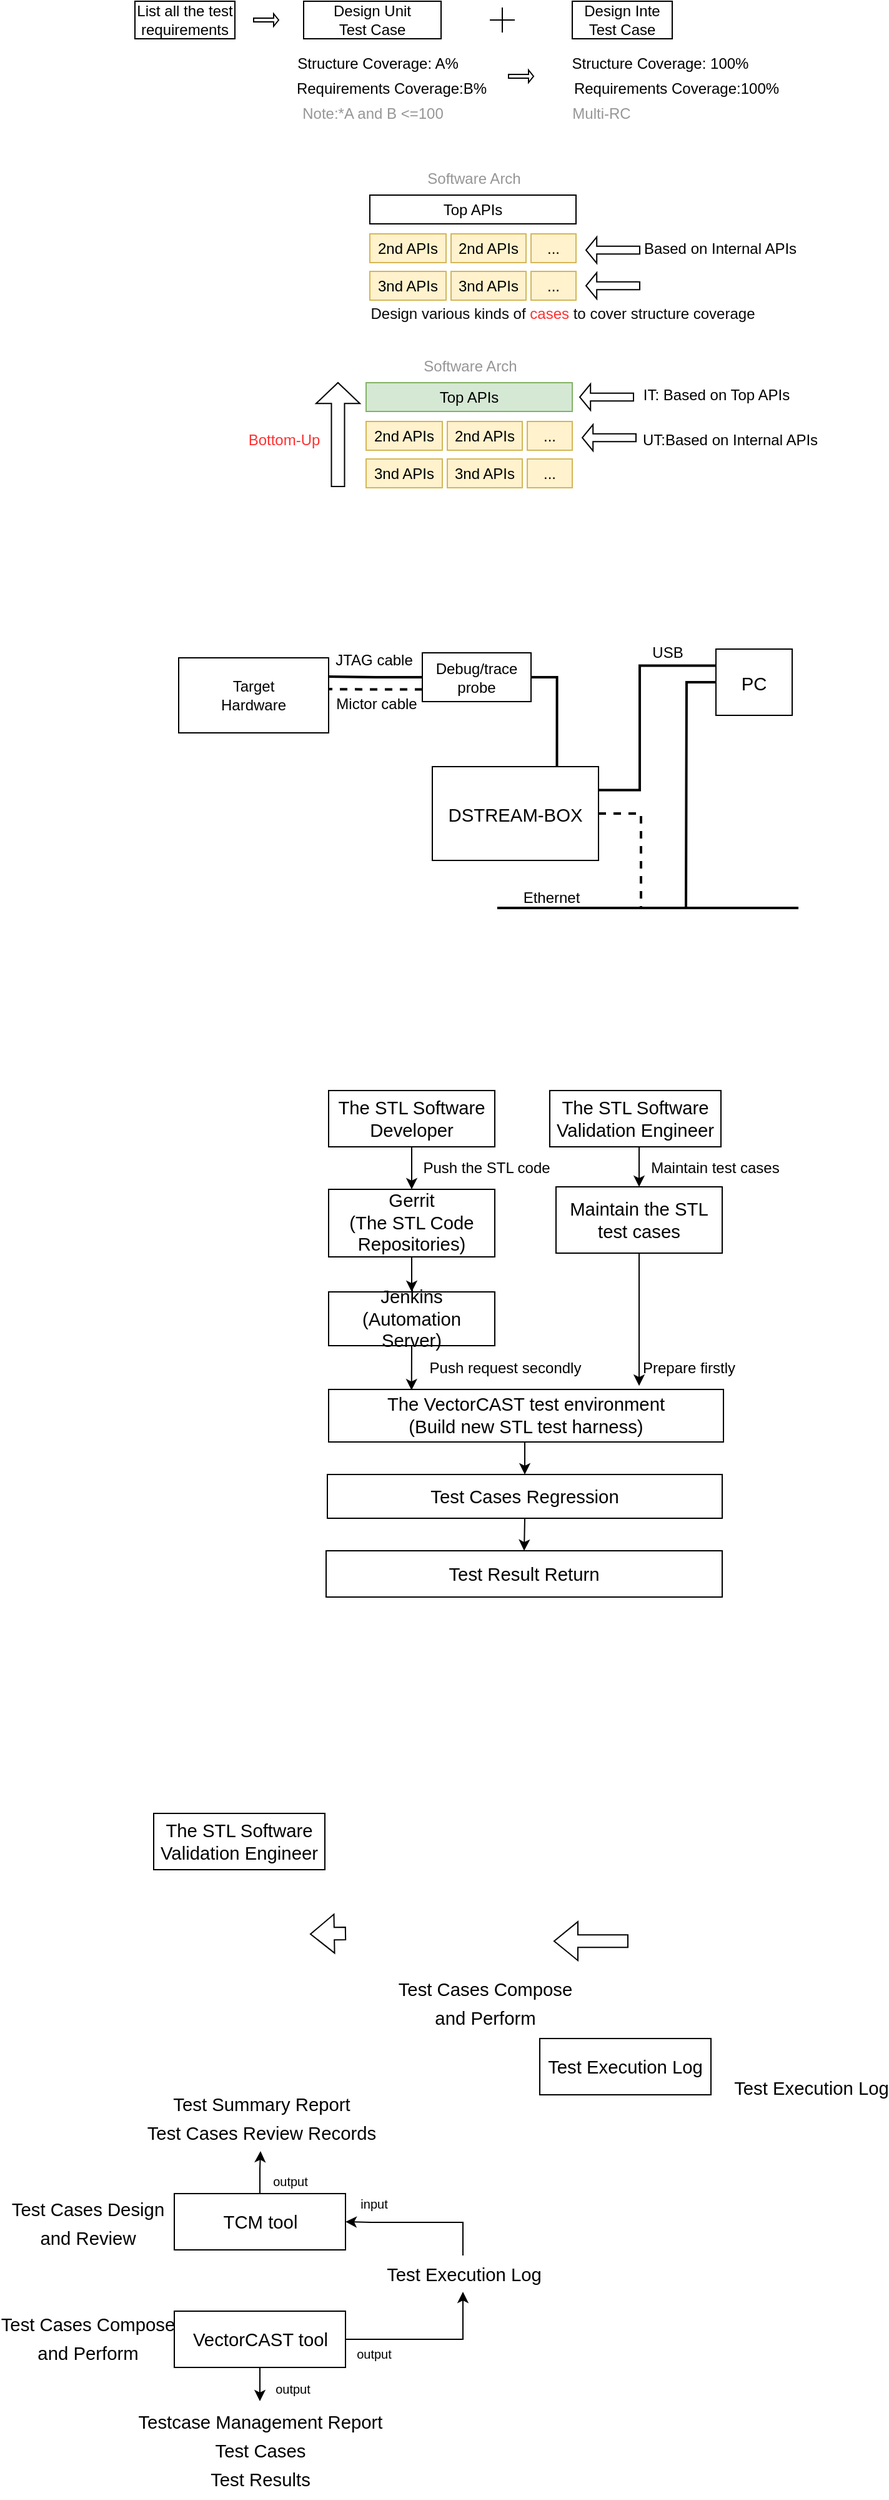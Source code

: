 <mxfile version="16.0.0" type="google"><diagram id="oy09lXRMjynWCzNEQapX" name="Page-1"><mxGraphModel dx="1038" dy="608" grid="0" gridSize="10" guides="1" tooltips="1" connect="1" arrows="1" fold="1" page="1" pageScale="1" pageWidth="827" pageHeight="1169" math="0" shadow="0"><root><mxCell id="0"/><mxCell id="1" parent="0"/><mxCell id="IGCuboJlOQ84SHBlrsgB-1" value="List all the test requirements" style="whiteSpace=wrap;html=1;rounded=0;" parent="1" vertex="1"><mxGeometry x="140" y="320" width="80" height="30" as="geometry"/></mxCell><mxCell id="IGCuboJlOQ84SHBlrsgB-2" value="Design Unit&lt;br&gt;Test Case" style="whiteSpace=wrap;html=1;rounded=0;" parent="1" vertex="1"><mxGeometry x="275" y="320" width="110" height="30" as="geometry"/></mxCell><mxCell id="IGCuboJlOQ84SHBlrsgB-4" value="Design Inte&lt;br&gt;Test Case" style="whiteSpace=wrap;html=1;rounded=0;" parent="1" vertex="1"><mxGeometry x="490" y="320" width="80" height="30" as="geometry"/></mxCell><mxCell id="IGCuboJlOQ84SHBlrsgB-5" value="Structure Coverage: A%" style="text;html=1;align=center;verticalAlign=middle;resizable=0;points=[];autosize=1;strokeColor=none;fillColor=none;rounded=0;" parent="1" vertex="1"><mxGeometry x="264" y="360" width="140" height="20" as="geometry"/></mxCell><mxCell id="IGCuboJlOQ84SHBlrsgB-10" value="" style="shape=singleArrow;direction=south;whiteSpace=wrap;html=1;rotation=-90;rounded=0;" parent="1" vertex="1"><mxGeometry x="444" y="370" width="10" height="20" as="geometry"/></mxCell><mxCell id="IGCuboJlOQ84SHBlrsgB-11" value="Requirements Coverage:B%" style="text;html=1;align=center;verticalAlign=middle;resizable=0;points=[];autosize=1;strokeColor=none;fillColor=none;rounded=0;" parent="1" vertex="1"><mxGeometry x="260" y="380" width="170" height="20" as="geometry"/></mxCell><mxCell id="IGCuboJlOQ84SHBlrsgB-14" value="" style="shape=cross;whiteSpace=wrap;html=1;size=0;rounded=0;" parent="1" vertex="1"><mxGeometry x="424" y="325" width="20" height="20" as="geometry"/></mxCell><mxCell id="IGCuboJlOQ84SHBlrsgB-17" value="" style="shape=singleArrow;direction=south;whiteSpace=wrap;html=1;rotation=-90;rounded=0;" parent="1" vertex="1"><mxGeometry x="240" y="325" width="10" height="20" as="geometry"/></mxCell><mxCell id="IGCuboJlOQ84SHBlrsgB-21" value="Structure Coverage: 100%" style="text;html=1;align=center;verticalAlign=middle;resizable=0;points=[];autosize=1;strokeColor=none;fillColor=none;rounded=0;" parent="1" vertex="1"><mxGeometry x="480" y="360" width="160" height="20" as="geometry"/></mxCell><mxCell id="IGCuboJlOQ84SHBlrsgB-22" value="Requirements Coverage:100%" style="text;html=1;align=center;verticalAlign=middle;resizable=0;points=[];autosize=1;strokeColor=none;fillColor=none;rounded=0;" parent="1" vertex="1"><mxGeometry x="483" y="380" width="180" height="20" as="geometry"/></mxCell><mxCell id="IGCuboJlOQ84SHBlrsgB-23" value="Note:*A and B &amp;lt;=100" style="text;html=1;align=center;verticalAlign=middle;resizable=0;points=[];autosize=1;strokeColor=none;fillColor=none;fontColor=#969696;rounded=0;" parent="1" vertex="1"><mxGeometry x="265" y="400" width="130" height="20" as="geometry"/></mxCell><mxCell id="IGCuboJlOQ84SHBlrsgB-24" value="Multi-RC" style="text;html=1;align=center;verticalAlign=middle;resizable=0;points=[];autosize=1;strokeColor=none;fillColor=none;fontColor=#969696;rounded=0;" parent="1" vertex="1"><mxGeometry x="483" y="400" width="60" height="20" as="geometry"/></mxCell><mxCell id="IGCuboJlOQ84SHBlrsgB-25" value="Top APIs" style="whiteSpace=wrap;html=1;rounded=0;" parent="1" vertex="1"><mxGeometry x="328" y="475" width="165" height="23" as="geometry"/></mxCell><mxCell id="IGCuboJlOQ84SHBlrsgB-26" value="2nd APIs" style="whiteSpace=wrap;html=1;rounded=0;fillColor=#fff2cc;strokeColor=#d6b656;" parent="1" vertex="1"><mxGeometry x="328" y="506" width="61" height="23" as="geometry"/></mxCell><mxCell id="IGCuboJlOQ84SHBlrsgB-27" value="2nd APIs" style="whiteSpace=wrap;html=1;rounded=0;fillColor=#fff2cc;strokeColor=#d6b656;" parent="1" vertex="1"><mxGeometry x="393" y="506" width="60" height="23" as="geometry"/></mxCell><mxCell id="IGCuboJlOQ84SHBlrsgB-28" value="..." style="whiteSpace=wrap;html=1;rounded=0;fillColor=#fff2cc;strokeColor=#d6b656;" parent="1" vertex="1"><mxGeometry x="457" y="506" width="36" height="23" as="geometry"/></mxCell><mxCell id="IGCuboJlOQ84SHBlrsgB-29" value="3nd APIs" style="whiteSpace=wrap;html=1;rounded=0;fillColor=#fff2cc;strokeColor=#d6b656;" parent="1" vertex="1"><mxGeometry x="328" y="536" width="61" height="23" as="geometry"/></mxCell><mxCell id="IGCuboJlOQ84SHBlrsgB-30" value="3nd APIs" style="whiteSpace=wrap;html=1;rounded=0;fillColor=#fff2cc;strokeColor=#d6b656;" parent="1" vertex="1"><mxGeometry x="393" y="536" width="60" height="23" as="geometry"/></mxCell><mxCell id="IGCuboJlOQ84SHBlrsgB-31" value="..." style="whiteSpace=wrap;html=1;rounded=0;fillColor=#fff2cc;strokeColor=#d6b656;" parent="1" vertex="1"><mxGeometry x="457" y="536" width="36" height="23" as="geometry"/></mxCell><mxCell id="IGCuboJlOQ84SHBlrsgB-32" value="" style="shape=singleArrow;direction=west;whiteSpace=wrap;html=1;fontColor=#969696;" parent="1" vertex="1"><mxGeometry x="501" y="508.5" width="43" height="21" as="geometry"/></mxCell><mxCell id="IGCuboJlOQ84SHBlrsgB-33" value="Based on Internal APIs" style="text;html=1;align=center;verticalAlign=middle;resizable=0;points=[];autosize=1;strokeColor=none;fillColor=none;rounded=0;" parent="1" vertex="1"><mxGeometry x="542" y="508.5" width="132" height="18" as="geometry"/></mxCell><mxCell id="IGCuboJlOQ84SHBlrsgB-37" value="Software Arch" style="text;html=1;align=center;verticalAlign=middle;resizable=0;points=[];autosize=1;strokeColor=none;fillColor=none;fontColor=#969696;" parent="1" vertex="1"><mxGeometry x="368" y="453" width="85" height="18" as="geometry"/></mxCell><mxCell id="IGCuboJlOQ84SHBlrsgB-38" value="&lt;div&gt;Design various kinds of &lt;font color=&quot;#ff3030&quot;&gt;cases&lt;/font&gt; to cover structure coverage&lt;/div&gt;" style="text;html=1;align=center;verticalAlign=middle;resizable=0;points=[];autosize=1;strokeColor=none;fillColor=none;fontColor=#080808;" parent="1" vertex="1"><mxGeometry x="323" y="561" width="317" height="18" as="geometry"/></mxCell><mxCell id="IGCuboJlOQ84SHBlrsgB-39" value="" style="shape=singleArrow;direction=west;whiteSpace=wrap;html=1;fontColor=#969696;" parent="1" vertex="1"><mxGeometry x="501" y="537" width="43" height="21" as="geometry"/></mxCell><mxCell id="IGCuboJlOQ84SHBlrsgB-41" value="Top APIs" style="whiteSpace=wrap;html=1;rounded=0;fillColor=#d5e8d4;strokeColor=#82b366;" parent="1" vertex="1"><mxGeometry x="325" y="625" width="165" height="23" as="geometry"/></mxCell><mxCell id="IGCuboJlOQ84SHBlrsgB-42" value="2nd APIs" style="whiteSpace=wrap;html=1;rounded=0;fillColor=#fff2cc;strokeColor=#d6b656;" parent="1" vertex="1"><mxGeometry x="325" y="656" width="61" height="23" as="geometry"/></mxCell><mxCell id="IGCuboJlOQ84SHBlrsgB-43" value="2nd APIs" style="whiteSpace=wrap;html=1;rounded=0;fillColor=#fff2cc;strokeColor=#d6b656;" parent="1" vertex="1"><mxGeometry x="390" y="656" width="60" height="23" as="geometry"/></mxCell><mxCell id="IGCuboJlOQ84SHBlrsgB-44" value="..." style="whiteSpace=wrap;html=1;rounded=0;fillColor=#fff2cc;strokeColor=#d6b656;" parent="1" vertex="1"><mxGeometry x="454" y="656" width="36" height="23" as="geometry"/></mxCell><mxCell id="IGCuboJlOQ84SHBlrsgB-45" value="3nd APIs" style="whiteSpace=wrap;html=1;rounded=0;fillColor=#fff2cc;strokeColor=#d6b656;" parent="1" vertex="1"><mxGeometry x="325" y="686" width="61" height="23" as="geometry"/></mxCell><mxCell id="IGCuboJlOQ84SHBlrsgB-46" value="3nd APIs" style="whiteSpace=wrap;html=1;rounded=0;fillColor=#fff2cc;strokeColor=#d6b656;" parent="1" vertex="1"><mxGeometry x="390" y="686" width="60" height="23" as="geometry"/></mxCell><mxCell id="IGCuboJlOQ84SHBlrsgB-47" value="..." style="whiteSpace=wrap;html=1;rounded=0;fillColor=#fff2cc;strokeColor=#d6b656;" parent="1" vertex="1"><mxGeometry x="454" y="686" width="36" height="23" as="geometry"/></mxCell><mxCell id="IGCuboJlOQ84SHBlrsgB-48" value="" style="shape=singleArrow;direction=west;whiteSpace=wrap;html=1;fontColor=#969696;" parent="1" vertex="1"><mxGeometry x="498" y="658.5" width="43" height="21" as="geometry"/></mxCell><mxCell id="IGCuboJlOQ84SHBlrsgB-49" value="UT:Based on Internal APIs" style="text;html=1;align=center;verticalAlign=middle;resizable=0;points=[];autosize=1;strokeColor=none;fillColor=none;rounded=0;" parent="1" vertex="1"><mxGeometry x="541" y="661.5" width="150" height="18" as="geometry"/></mxCell><mxCell id="IGCuboJlOQ84SHBlrsgB-50" value="Software Arch" style="text;html=1;align=center;verticalAlign=middle;resizable=0;points=[];autosize=1;strokeColor=none;fillColor=none;fontColor=#969696;" parent="1" vertex="1"><mxGeometry x="365" y="603" width="85" height="18" as="geometry"/></mxCell><mxCell id="IGCuboJlOQ84SHBlrsgB-52" value="" style="shape=singleArrow;direction=west;whiteSpace=wrap;html=1;fontColor=#969696;" parent="1" vertex="1"><mxGeometry x="496" y="626" width="43" height="21" as="geometry"/></mxCell><mxCell id="IGCuboJlOQ84SHBlrsgB-53" value="IT: Based on Top APIs" style="text;html=1;align=center;verticalAlign=middle;resizable=0;points=[];autosize=1;strokeColor=none;fillColor=none;rounded=0;" parent="1" vertex="1"><mxGeometry x="541" y="626" width="127" height="18" as="geometry"/></mxCell><mxCell id="IGCuboJlOQ84SHBlrsgB-54" value="" style="shape=singleArrow;direction=north;whiteSpace=wrap;html=1;fontColor=#FF3030;" parent="1" vertex="1"><mxGeometry x="285" y="625" width="35" height="83" as="geometry"/></mxCell><mxCell id="IGCuboJlOQ84SHBlrsgB-55" value="Bottom-Up" style="text;html=1;align=center;verticalAlign=middle;resizable=0;points=[];autosize=1;strokeColor=none;fillColor=none;fontColor=#FF3030;" parent="1" vertex="1"><mxGeometry x="225" y="661.5" width="67" height="18" as="geometry"/></mxCell><mxCell id="MCMIboUq_mJvWi1wT4GS-21" style="edgeStyle=orthogonalEdgeStyle;rounded=0;orthogonalLoop=1;jettySize=auto;html=1;exitX=1;exitY=0.5;exitDx=0;exitDy=0;startArrow=none;startFill=0;endArrow=none;endFill=0;strokeWidth=2;dashed=1;" parent="1" source="MCMIboUq_mJvWi1wT4GS-5" edge="1"><mxGeometry relative="1" as="geometry"><mxPoint x="545" y="1044" as="targetPoint"/><Array as="points"><mxPoint x="545" y="970"/></Array></mxGeometry></mxCell><mxCell id="MCMIboUq_mJvWi1wT4GS-5" value="&lt;span lang=&quot;EN-GB&quot; style=&quot;font-size: 11pt ; font-family: &amp;#34;gill sans mt&amp;#34; , sans-serif&quot;&gt;DSTREAM-BOX&lt;/span&gt;&lt;span style=&quot;font-size: medium&quot;&gt;&lt;/span&gt;" style="rounded=0;whiteSpace=wrap;html=1;" parent="1" vertex="1"><mxGeometry x="378" y="932" width="133" height="75" as="geometry"/></mxCell><mxCell id="MCMIboUq_mJvWi1wT4GS-8" value="JTAG cable" style="text;html=1;align=center;verticalAlign=middle;resizable=0;points=[];autosize=1;strokeColor=none;fillColor=none;" parent="1" vertex="1"><mxGeometry x="295" y="838" width="72" height="18" as="geometry"/></mxCell><mxCell id="MCMIboUq_mJvWi1wT4GS-10" value="USB" style="text;html=1;align=center;verticalAlign=middle;resizable=0;points=[];autosize=1;strokeColor=none;fillColor=none;" parent="1" vertex="1"><mxGeometry x="548" y="832" width="35" height="18" as="geometry"/></mxCell><mxCell id="MCMIboUq_mJvWi1wT4GS-23" style="edgeStyle=orthogonalEdgeStyle;rounded=0;orthogonalLoop=1;jettySize=auto;html=1;exitX=1;exitY=0.5;exitDx=0;exitDy=0;entryX=0.75;entryY=0;entryDx=0;entryDy=0;startArrow=none;startFill=0;endArrow=none;endFill=0;strokeWidth=2;" parent="1" source="MCMIboUq_mJvWi1wT4GS-13" target="MCMIboUq_mJvWi1wT4GS-5" edge="1"><mxGeometry relative="1" as="geometry"/></mxCell><mxCell id="MCMIboUq_mJvWi1wT4GS-24" style="edgeStyle=orthogonalEdgeStyle;rounded=0;orthogonalLoop=1;jettySize=auto;html=1;exitX=0;exitY=0.5;exitDx=0;exitDy=0;entryX=1;entryY=0.25;entryDx=0;entryDy=0;startArrow=none;startFill=0;endArrow=none;endFill=0;strokeWidth=2;" parent="1" source="MCMIboUq_mJvWi1wT4GS-13" target="MCMIboUq_mJvWi1wT4GS-14" edge="1"><mxGeometry relative="1" as="geometry"/></mxCell><mxCell id="MCMIboUq_mJvWi1wT4GS-27" style="edgeStyle=orthogonalEdgeStyle;rounded=0;orthogonalLoop=1;jettySize=auto;html=1;exitX=0;exitY=0.75;exitDx=0;exitDy=0;entryX=0.996;entryY=0.417;entryDx=0;entryDy=0;entryPerimeter=0;dashed=1;startArrow=none;startFill=0;endArrow=none;endFill=0;strokeWidth=2;" parent="1" source="MCMIboUq_mJvWi1wT4GS-13" target="MCMIboUq_mJvWi1wT4GS-14" edge="1"><mxGeometry relative="1" as="geometry"/></mxCell><mxCell id="MCMIboUq_mJvWi1wT4GS-13" value="Debug/trace&lt;br&gt;probe" style="rounded=0;whiteSpace=wrap;html=1;" parent="1" vertex="1"><mxGeometry x="370" y="841" width="87" height="39" as="geometry"/></mxCell><mxCell id="MCMIboUq_mJvWi1wT4GS-14" value="Target&lt;br&gt;Hardware" style="rounded=0;whiteSpace=wrap;html=1;" parent="1" vertex="1"><mxGeometry x="175" y="845" width="120" height="60" as="geometry"/></mxCell><mxCell id="MCMIboUq_mJvWi1wT4GS-18" style="edgeStyle=orthogonalEdgeStyle;rounded=0;orthogonalLoop=1;jettySize=auto;html=1;exitX=0;exitY=0.25;exitDx=0;exitDy=0;entryX=1;entryY=0.25;entryDx=0;entryDy=0;startArrow=none;startFill=0;strokeWidth=2;endArrow=none;endFill=0;" parent="1" source="MCMIboUq_mJvWi1wT4GS-15" target="MCMIboUq_mJvWi1wT4GS-5" edge="1"><mxGeometry relative="1" as="geometry"><Array as="points"><mxPoint x="544" y="851"/><mxPoint x="544" y="951"/></Array></mxGeometry></mxCell><mxCell id="MCMIboUq_mJvWi1wT4GS-22" style="edgeStyle=orthogonalEdgeStyle;rounded=0;orthogonalLoop=1;jettySize=auto;html=1;exitX=0;exitY=0.5;exitDx=0;exitDy=0;startArrow=none;startFill=0;endArrow=none;endFill=0;strokeWidth=2;" parent="1" source="MCMIboUq_mJvWi1wT4GS-15" edge="1"><mxGeometry relative="1" as="geometry"><mxPoint x="581" y="1044" as="targetPoint"/></mxGeometry></mxCell><mxCell id="MCMIboUq_mJvWi1wT4GS-15" value="&lt;span lang=&quot;EN-GB&quot; style=&quot;font-size: 11pt ; font-family: &amp;#34;gill sans mt&amp;#34; , sans-serif&quot;&gt;PC&lt;/span&gt;&lt;span style=&quot;font-size: medium&quot;&gt;&lt;/span&gt;" style="rounded=0;whiteSpace=wrap;html=1;" parent="1" vertex="1"><mxGeometry x="605" y="838" width="61" height="53" as="geometry"/></mxCell><mxCell id="MCMIboUq_mJvWi1wT4GS-20" value="" style="endArrow=none;html=1;rounded=0;strokeWidth=2;" parent="1" edge="1"><mxGeometry width="50" height="50" relative="1" as="geometry"><mxPoint x="430" y="1045" as="sourcePoint"/><mxPoint x="671" y="1045" as="targetPoint"/></mxGeometry></mxCell><mxCell id="MCMIboUq_mJvWi1wT4GS-25" value="Ethernet" style="text;html=1;align=center;verticalAlign=middle;resizable=0;points=[];autosize=1;strokeColor=none;fillColor=none;" parent="1" vertex="1"><mxGeometry x="445" y="1028" width="55" height="18" as="geometry"/></mxCell><mxCell id="MCMIboUq_mJvWi1wT4GS-28" value="Mictor cable" style="text;html=1;align=center;verticalAlign=middle;resizable=0;points=[];autosize=1;strokeColor=none;fillColor=none;" parent="1" vertex="1"><mxGeometry x="295" y="873" width="75" height="18" as="geometry"/></mxCell><mxCell id="rV7wIZwGSZ-4ne9wKSz7-15" style="edgeStyle=orthogonalEdgeStyle;rounded=0;orthogonalLoop=1;jettySize=auto;html=1;exitX=0.5;exitY=1;exitDx=0;exitDy=0;" parent="1" source="rV7wIZwGSZ-4ne9wKSz7-1" target="rV7wIZwGSZ-4ne9wKSz7-4" edge="1"><mxGeometry relative="1" as="geometry"/></mxCell><mxCell id="rV7wIZwGSZ-4ne9wKSz7-1" value="&lt;font face=&quot;gill sans mt, sans-serif&quot;&gt;&lt;span style=&quot;font-size: 14.667px&quot;&gt;Gerrit&lt;br&gt;(The STL Code Repositories)&lt;/span&gt;&lt;/font&gt;" style="rounded=0;whiteSpace=wrap;html=1;" parent="1" vertex="1"><mxGeometry x="295" y="1270" width="133" height="54" as="geometry"/></mxCell><mxCell id="rV7wIZwGSZ-4ne9wKSz7-13" style="edgeStyle=orthogonalEdgeStyle;rounded=0;orthogonalLoop=1;jettySize=auto;html=1;exitX=0.5;exitY=1;exitDx=0;exitDy=0;entryX=0.5;entryY=0;entryDx=0;entryDy=0;" parent="1" source="rV7wIZwGSZ-4ne9wKSz7-2" target="rV7wIZwGSZ-4ne9wKSz7-1" edge="1"><mxGeometry relative="1" as="geometry"/></mxCell><mxCell id="rV7wIZwGSZ-4ne9wKSz7-2" value="&lt;font face=&quot;gill sans mt, sans-serif&quot;&gt;&lt;span style=&quot;font-size: 14.667px&quot;&gt;The STL Software Developer&lt;/span&gt;&lt;/font&gt;" style="rounded=0;whiteSpace=wrap;html=1;" parent="1" vertex="1"><mxGeometry x="295" y="1191" width="133" height="45" as="geometry"/></mxCell><mxCell id="rV7wIZwGSZ-4ne9wKSz7-30" style="edgeStyle=orthogonalEdgeStyle;rounded=0;orthogonalLoop=1;jettySize=auto;html=1;exitX=0.5;exitY=1;exitDx=0;exitDy=0;entryX=0.21;entryY=0.015;entryDx=0;entryDy=0;entryPerimeter=0;" parent="1" source="rV7wIZwGSZ-4ne9wKSz7-4" target="rV7wIZwGSZ-4ne9wKSz7-5" edge="1"><mxGeometry relative="1" as="geometry"/></mxCell><mxCell id="rV7wIZwGSZ-4ne9wKSz7-4" value="&lt;font face=&quot;gill sans mt, sans-serif&quot;&gt;&lt;span style=&quot;font-size: 14.667px&quot;&gt;Jenkins &lt;br&gt;(Automation Server&lt;/span&gt;&lt;span style=&quot;font-size: 14.667px&quot;&gt;)&lt;/span&gt;&lt;/font&gt;" style="rounded=0;whiteSpace=wrap;html=1;" parent="1" vertex="1"><mxGeometry x="295" y="1352" width="133" height="43" as="geometry"/></mxCell><mxCell id="rV7wIZwGSZ-4ne9wKSz7-21" style="edgeStyle=orthogonalEdgeStyle;rounded=0;orthogonalLoop=1;jettySize=auto;html=1;exitX=0.5;exitY=1;exitDx=0;exitDy=0;entryX=0.5;entryY=0;entryDx=0;entryDy=0;" parent="1" source="rV7wIZwGSZ-4ne9wKSz7-5" target="rV7wIZwGSZ-4ne9wKSz7-8" edge="1"><mxGeometry relative="1" as="geometry"/></mxCell><mxCell id="rV7wIZwGSZ-4ne9wKSz7-5" value="&lt;font face=&quot;gill sans mt, sans-serif&quot;&gt;&lt;span style=&quot;font-size: 14.667px&quot;&gt;The VectorCAST test environment&lt;br&gt;(Build new STL test harness)&lt;br&gt;&lt;/span&gt;&lt;/font&gt;" style="rounded=0;whiteSpace=wrap;html=1;" parent="1" vertex="1"><mxGeometry x="295" y="1430" width="316" height="42" as="geometry"/></mxCell><mxCell id="rV7wIZwGSZ-4ne9wKSz7-25" style="edgeStyle=orthogonalEdgeStyle;rounded=0;orthogonalLoop=1;jettySize=auto;html=1;exitX=0.5;exitY=1;exitDx=0;exitDy=0;entryX=0.5;entryY=0;entryDx=0;entryDy=0;" parent="1" source="rV7wIZwGSZ-4ne9wKSz7-8" target="rV7wIZwGSZ-4ne9wKSz7-22" edge="1"><mxGeometry relative="1" as="geometry"/></mxCell><mxCell id="rV7wIZwGSZ-4ne9wKSz7-8" value="&lt;font face=&quot;gill sans mt, sans-serif&quot;&gt;&lt;span style=&quot;font-size: 14.667px&quot;&gt;Test Cases Regression&lt;br&gt;&lt;/span&gt;&lt;/font&gt;" style="rounded=0;whiteSpace=wrap;html=1;" parent="1" vertex="1"><mxGeometry x="294" y="1498" width="316" height="35" as="geometry"/></mxCell><mxCell id="rV7wIZwGSZ-4ne9wKSz7-14" style="edgeStyle=orthogonalEdgeStyle;rounded=0;orthogonalLoop=1;jettySize=auto;html=1;exitX=0.5;exitY=1;exitDx=0;exitDy=0;entryX=0.5;entryY=0;entryDx=0;entryDy=0;" parent="1" source="rV7wIZwGSZ-4ne9wKSz7-10" target="rV7wIZwGSZ-4ne9wKSz7-12" edge="1"><mxGeometry relative="1" as="geometry"/></mxCell><mxCell id="rV7wIZwGSZ-4ne9wKSz7-10" value="&lt;font face=&quot;gill sans mt, sans-serif&quot;&gt;&lt;span style=&quot;font-size: 14.667px&quot;&gt;The STL Software Validation Engineer&lt;/span&gt;&lt;/font&gt;" style="rounded=0;whiteSpace=wrap;html=1;" parent="1" vertex="1"><mxGeometry x="472" y="1191" width="137" height="45" as="geometry"/></mxCell><mxCell id="rV7wIZwGSZ-4ne9wKSz7-20" style="edgeStyle=orthogonalEdgeStyle;rounded=0;orthogonalLoop=1;jettySize=auto;html=1;exitX=0.5;exitY=1;exitDx=0;exitDy=0;entryX=0.797;entryY=-0.021;entryDx=0;entryDy=0;entryPerimeter=0;" parent="1" source="rV7wIZwGSZ-4ne9wKSz7-12" edge="1"><mxGeometry relative="1" as="geometry"><mxPoint x="543.514" y="1427.118" as="targetPoint"/></mxGeometry></mxCell><mxCell id="rV7wIZwGSZ-4ne9wKSz7-12" value="&lt;font face=&quot;gill sans mt, sans-serif&quot;&gt;&lt;span style=&quot;font-size: 14.667px&quot;&gt;Maintain the STL test cases&lt;/span&gt;&lt;/font&gt;" style="rounded=0;whiteSpace=wrap;html=1;" parent="1" vertex="1"><mxGeometry x="477" y="1268" width="133" height="53" as="geometry"/></mxCell><mxCell id="rV7wIZwGSZ-4ne9wKSz7-22" value="&lt;font face=&quot;gill sans mt, sans-serif&quot;&gt;&lt;span style=&quot;font-size: 14.667px&quot;&gt;Test Result Return&lt;br&gt;&lt;/span&gt;&lt;/font&gt;" style="rounded=0;whiteSpace=wrap;html=1;" parent="1" vertex="1"><mxGeometry x="293" y="1559" width="317" height="37" as="geometry"/></mxCell><mxCell id="rV7wIZwGSZ-4ne9wKSz7-26" value="Prepare firstly" style="text;html=1;align=center;verticalAlign=middle;resizable=0;points=[];autosize=1;strokeColor=none;fillColor=none;" parent="1" vertex="1"><mxGeometry x="541" y="1404" width="84" height="18" as="geometry"/></mxCell><mxCell id="rV7wIZwGSZ-4ne9wKSz7-27" value="Push request secondly" style="text;html=1;align=center;verticalAlign=middle;resizable=0;points=[];autosize=1;strokeColor=none;fillColor=none;" parent="1" vertex="1"><mxGeometry x="370" y="1404" width="132" height="18" as="geometry"/></mxCell><mxCell id="rV7wIZwGSZ-4ne9wKSz7-28" value="Push the STL code" style="text;html=1;align=center;verticalAlign=middle;resizable=0;points=[];autosize=1;strokeColor=none;fillColor=none;" parent="1" vertex="1"><mxGeometry x="365" y="1244" width="112" height="18" as="geometry"/></mxCell><mxCell id="rV7wIZwGSZ-4ne9wKSz7-29" value="Maintain test cases" style="text;html=1;align=center;verticalAlign=middle;resizable=0;points=[];autosize=1;strokeColor=none;fillColor=none;" parent="1" vertex="1"><mxGeometry x="548" y="1244" width="112" height="18" as="geometry"/></mxCell><mxCell id="rV7wIZwGSZ-4ne9wKSz7-32" value="&lt;font face=&quot;gill sans mt, sans-serif&quot;&gt;&lt;span style=&quot;font-size: 14.667px&quot;&gt;The STL Software Validation Engineer&lt;/span&gt;&lt;/font&gt;" style="rounded=0;whiteSpace=wrap;html=1;" parent="1" vertex="1"><mxGeometry x="155" y="1769" width="137" height="45" as="geometry"/></mxCell><mxCell id="rV7wIZwGSZ-4ne9wKSz7-110" style="edgeStyle=orthogonalEdgeStyle;rounded=0;orthogonalLoop=1;jettySize=auto;html=1;exitX=1;exitY=0.5;exitDx=0;exitDy=0;fontSize=19;" parent="1" source="rV7wIZwGSZ-4ne9wKSz7-33" target="rV7wIZwGSZ-4ne9wKSz7-96" edge="1"><mxGeometry relative="1" as="geometry"/></mxCell><mxCell id="rV7wIZwGSZ-4ne9wKSz7-115" style="edgeStyle=orthogonalEdgeStyle;rounded=0;orthogonalLoop=1;jettySize=auto;html=1;exitX=0.5;exitY=1;exitDx=0;exitDy=0;fontSize=19;" parent="1" source="rV7wIZwGSZ-4ne9wKSz7-33" target="rV7wIZwGSZ-4ne9wKSz7-98" edge="1"><mxGeometry relative="1" as="geometry"/></mxCell><mxCell id="rV7wIZwGSZ-4ne9wKSz7-33" value="&lt;font face=&quot;gill sans mt, sans-serif&quot;&gt;&lt;span style=&quot;font-size: 14.667px&quot;&gt;VectorCAST tool&lt;/span&gt;&lt;/font&gt;" style="rounded=0;whiteSpace=wrap;html=1;" parent="1" vertex="1"><mxGeometry x="171.5" y="2167" width="137" height="45" as="geometry"/></mxCell><mxCell id="rV7wIZwGSZ-4ne9wKSz7-42" value="&lt;font face=&quot;gill sans mt, sans-serif&quot;&gt;&lt;span style=&quot;font-size: 14.667px&quot;&gt;Test Execution Log&lt;/span&gt;&lt;/font&gt;" style="rounded=0;whiteSpace=wrap;html=1;" parent="1" vertex="1"><mxGeometry x="464" y="1949" width="137" height="45" as="geometry"/></mxCell><mxCell id="rV7wIZwGSZ-4ne9wKSz7-116" style="edgeStyle=orthogonalEdgeStyle;rounded=0;orthogonalLoop=1;jettySize=auto;html=1;exitX=0.5;exitY=0;exitDx=0;exitDy=0;fontSize=19;" parent="1" source="rV7wIZwGSZ-4ne9wKSz7-66" target="rV7wIZwGSZ-4ne9wKSz7-107" edge="1"><mxGeometry relative="1" as="geometry"/></mxCell><mxCell id="rV7wIZwGSZ-4ne9wKSz7-66" value="&lt;font face=&quot;gill sans mt, sans-serif&quot;&gt;&lt;span style=&quot;font-size: 14.667px&quot;&gt;TCM tool&lt;/span&gt;&lt;/font&gt;" style="rounded=0;whiteSpace=wrap;html=1;" parent="1" vertex="1"><mxGeometry x="171.5" y="2073" width="137" height="45" as="geometry"/></mxCell><mxCell id="rV7wIZwGSZ-4ne9wKSz7-70" value="&lt;span style=&quot;font-family: &amp;#34;gill sans mt&amp;#34; , sans-serif ; font-size: 14.667px&quot;&gt;Test Execution Log&lt;/span&gt;" style="text;html=1;align=center;verticalAlign=middle;resizable=0;points=[];autosize=1;strokeColor=none;fillColor=none;fontSize=19;" parent="1" vertex="1"><mxGeometry x="619" y="1973" width="123" height="29" as="geometry"/></mxCell><mxCell id="rV7wIZwGSZ-4ne9wKSz7-73" value="&lt;span style=&quot;font-family: &amp;#34;gill sans mt&amp;#34; , sans-serif ; font-size: 14.667px&quot;&gt;Test Cases Compose &lt;br&gt;and Perform&lt;/span&gt;" style="text;html=1;align=center;verticalAlign=middle;resizable=0;points=[];autosize=1;strokeColor=none;fillColor=none;fontSize=19;" parent="1" vertex="1"><mxGeometry x="352.5" y="1893" width="135" height="54" as="geometry"/></mxCell><mxCell id="rV7wIZwGSZ-4ne9wKSz7-74" value="" style="shape=flexArrow;endArrow=classic;html=1;rounded=0;" parent="1" edge="1"><mxGeometry width="50" height="50" relative="1" as="geometry"><mxPoint x="535" y="1871.08" as="sourcePoint"/><mxPoint x="475.0" y="1871.08" as="targetPoint"/></mxGeometry></mxCell><mxCell id="rV7wIZwGSZ-4ne9wKSz7-79" value="" style="shape=flexArrow;endArrow=classic;html=1;rounded=0;" parent="1" edge="1"><mxGeometry width="50" height="50" relative="1" as="geometry"><mxPoint x="309" y="1865" as="sourcePoint"/><mxPoint x="280" y="1865.5" as="targetPoint"/></mxGeometry></mxCell><mxCell id="rV7wIZwGSZ-4ne9wKSz7-111" style="edgeStyle=orthogonalEdgeStyle;rounded=0;orthogonalLoop=1;jettySize=auto;html=1;entryX=1;entryY=0.5;entryDx=0;entryDy=0;fontSize=19;" parent="1" source="rV7wIZwGSZ-4ne9wKSz7-96" target="rV7wIZwGSZ-4ne9wKSz7-66" edge="1"><mxGeometry relative="1" as="geometry"><Array as="points"><mxPoint x="403" y="2096"/><mxPoint x="329" y="2096"/></Array></mxGeometry></mxCell><mxCell id="rV7wIZwGSZ-4ne9wKSz7-96" value="&lt;font face=&quot;gill sans mt, sans-serif&quot;&gt;&lt;span style=&quot;font-size: 14.667px&quot;&gt;Test Execution Log&lt;/span&gt;&lt;/font&gt;" style="text;html=1;align=center;verticalAlign=middle;resizable=0;points=[];autosize=1;strokeColor=none;fillColor=none;fontSize=19;" parent="1" vertex="1"><mxGeometry x="341" y="2122.5" width="123" height="29" as="geometry"/></mxCell><mxCell id="rV7wIZwGSZ-4ne9wKSz7-98" value="&lt;span lang=&quot;EN-GB&quot;&gt;&lt;div&gt;&lt;font face=&quot;gill sans mt, sans-serif&quot;&gt;&lt;span style=&quot;font-size: 14.667px&quot;&gt;Testcase Management Report&lt;/span&gt;&lt;/font&gt;&lt;/div&gt;&lt;font face=&quot;gill sans mt, sans-serif&quot;&gt;&lt;span style=&quot;font-size: 11pt&quot;&gt;Test Cases&lt;br&gt;Test Results&lt;br&gt;&lt;/span&gt;&lt;/font&gt;&lt;/span&gt;" style="text;html=1;align=center;verticalAlign=middle;resizable=0;points=[];autosize=1;strokeColor=none;fillColor=none;fontSize=19;" parent="1" vertex="1"><mxGeometry x="147.5" y="2239" width="185" height="78" as="geometry"/></mxCell><mxCell id="rV7wIZwGSZ-4ne9wKSz7-100" value="&lt;span lang=&quot;EN-GB&quot; style=&quot;font-size: 11.0pt ; font-family: &amp;#34;gill sans mt&amp;#34; , sans-serif&quot;&gt;Test Cases Compose&lt;br&gt;and Perform&lt;br&gt;&lt;/span&gt;" style="text;html=1;align=center;verticalAlign=middle;resizable=0;points=[];autosize=1;strokeColor=none;fillColor=none;fontSize=19;" parent="1" vertex="1"><mxGeometry x="34" y="2160.5" width="135" height="54" as="geometry"/></mxCell><mxCell id="rV7wIZwGSZ-4ne9wKSz7-102" value="&lt;span lang=&quot;EN-GB&quot; style=&quot;font-size: 11.0pt ; font-family: &amp;#34;gill sans mt&amp;#34; , sans-serif&quot;&gt;Test Cases Design &lt;br&gt;and Review&lt;/span&gt;" style="text;html=1;align=center;verticalAlign=middle;resizable=0;points=[];autosize=1;strokeColor=none;fillColor=none;fontSize=19;" parent="1" vertex="1"><mxGeometry x="42.5" y="2068.5" width="118" height="54" as="geometry"/></mxCell><mxCell id="rV7wIZwGSZ-4ne9wKSz7-107" value="&lt;span style=&quot;font-family: &amp;#34;gill sans mt&amp;#34; , sans-serif ; font-size: 14.667px&quot;&gt;Test Summary Report&lt;/span&gt;&lt;font face=&quot;gill sans mt, sans-serif&quot;&gt;&lt;span style=&quot;font-size: 14.667px&quot;&gt;&lt;br&gt;Test Cases Review Records&lt;br&gt;&lt;/span&gt;&lt;/font&gt;" style="text;html=1;align=center;verticalAlign=middle;resizable=0;points=[];autosize=1;strokeColor=none;fillColor=none;fontSize=19;" parent="1" vertex="1"><mxGeometry x="154" y="1985" width="173" height="54" as="geometry"/></mxCell><mxCell id="rV7wIZwGSZ-4ne9wKSz7-117" value="output" style="text;html=1;align=center;verticalAlign=middle;resizable=0;points=[];autosize=1;strokeColor=none;fillColor=none;fontSize=10;" parent="1" vertex="1"><mxGeometry x="243.5" y="2221" width="44" height="16" as="geometry"/></mxCell><mxCell id="rV7wIZwGSZ-4ne9wKSz7-118" value="output" style="text;html=1;align=center;verticalAlign=middle;resizable=0;points=[];autosize=1;strokeColor=none;fillColor=none;fontSize=10;" parent="1" vertex="1"><mxGeometry x="309" y="2193" width="44" height="16" as="geometry"/></mxCell><mxCell id="rV7wIZwGSZ-4ne9wKSz7-119" value="input" style="text;html=1;align=center;verticalAlign=middle;resizable=0;points=[];autosize=1;strokeColor=none;fillColor=none;fontSize=10;" parent="1" vertex="1"><mxGeometry x="313" y="2073" width="36" height="16" as="geometry"/></mxCell><mxCell id="rV7wIZwGSZ-4ne9wKSz7-120" value="output" style="text;html=1;align=center;verticalAlign=middle;resizable=0;points=[];autosize=1;strokeColor=none;fillColor=none;fontSize=10;" parent="1" vertex="1"><mxGeometry x="242" y="2055" width="44" height="16" as="geometry"/></mxCell></root></mxGraphModel></diagram></mxfile>